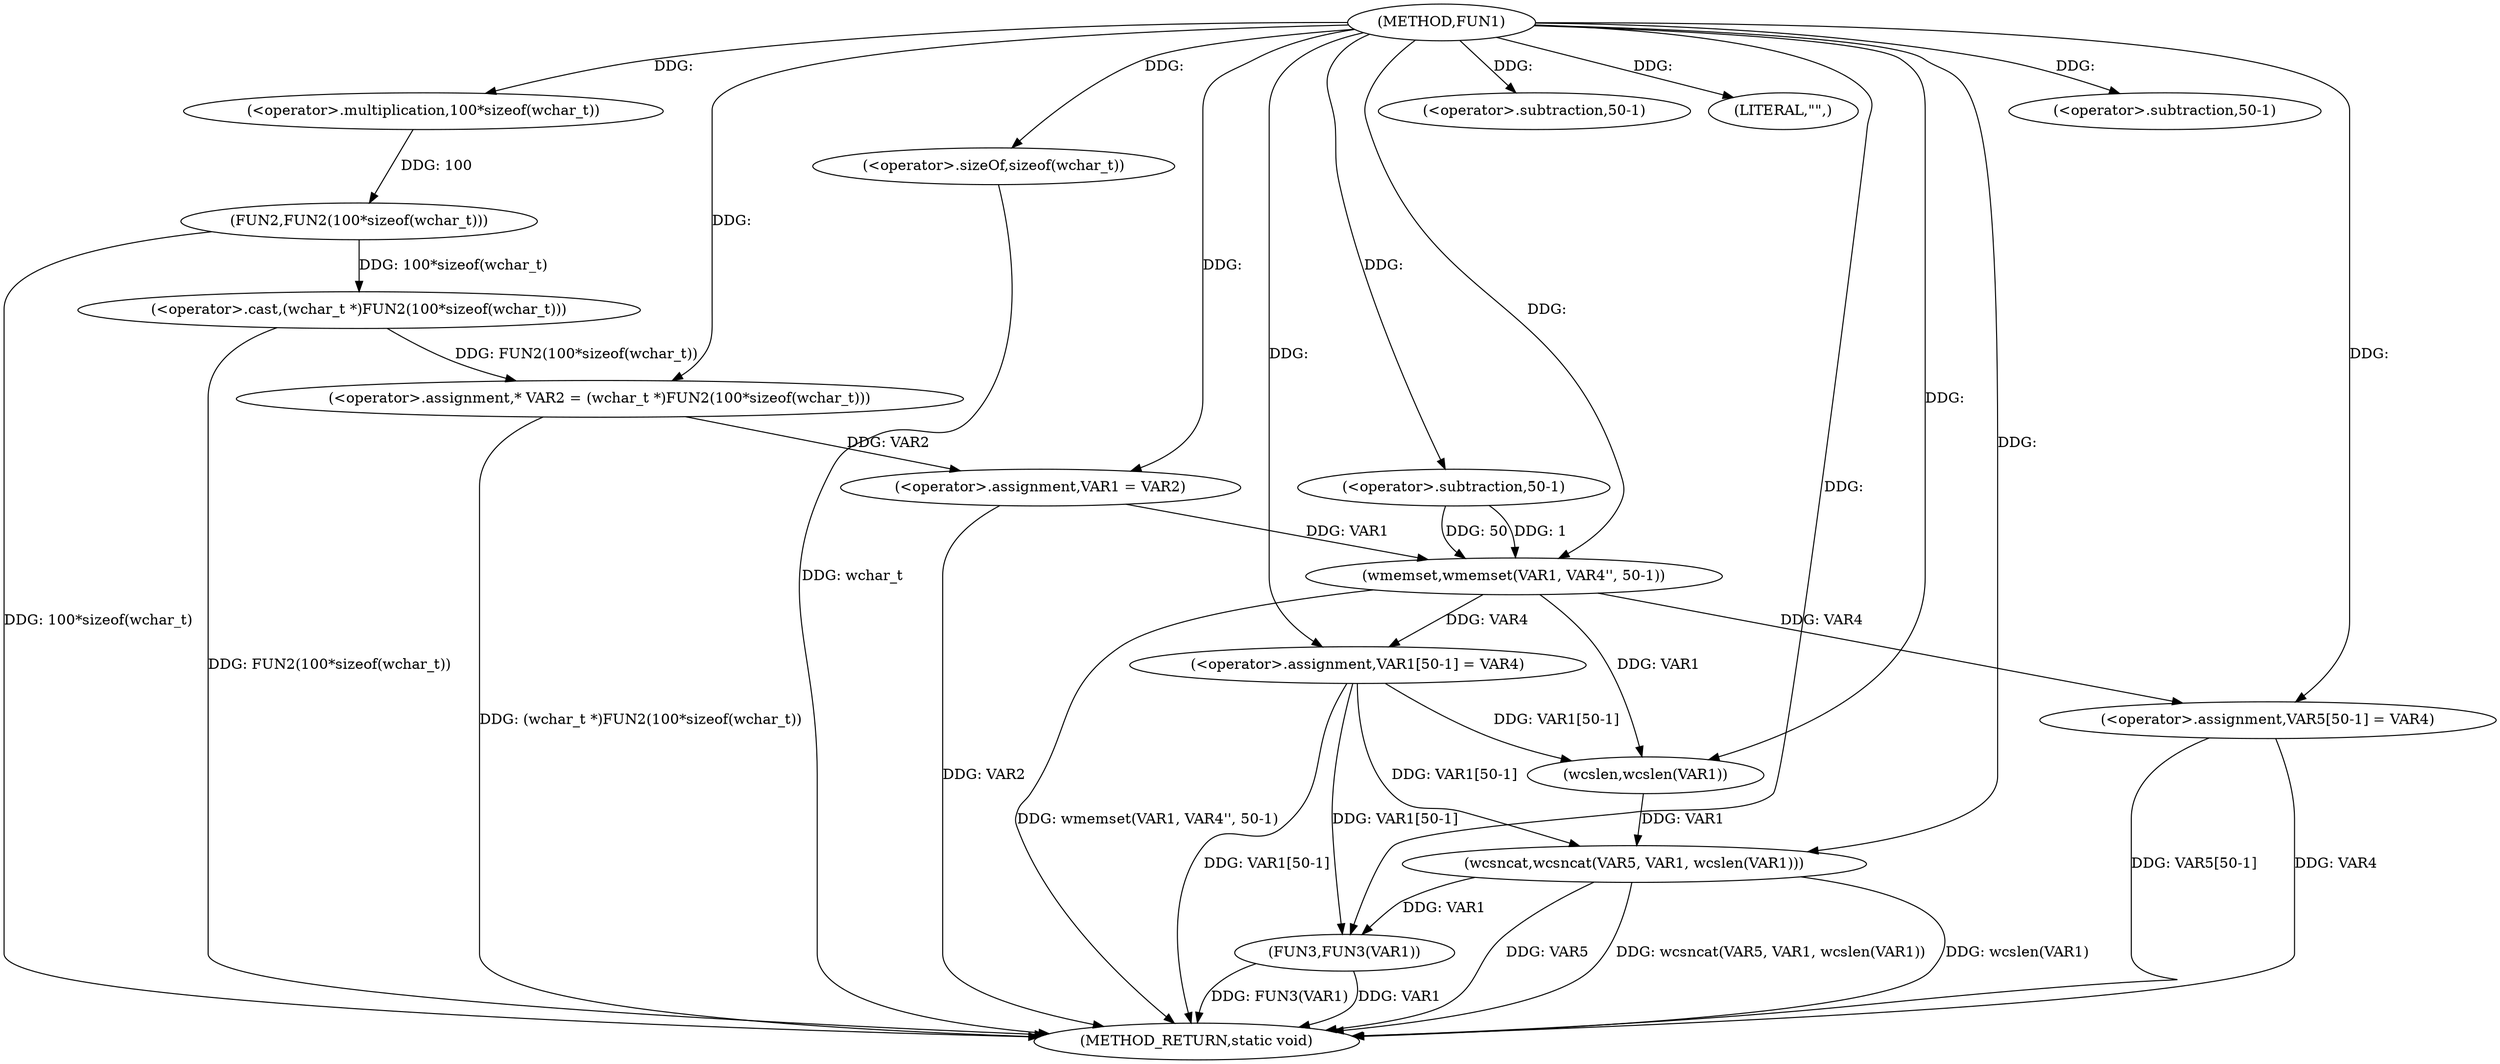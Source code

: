 digraph FUN1 {  
"1000100" [label = "(METHOD,FUN1)" ]
"1000147" [label = "(METHOD_RETURN,static void)" ]
"1000104" [label = "(<operator>.assignment,* VAR2 = (wchar_t *)FUN2(100*sizeof(wchar_t)))" ]
"1000106" [label = "(<operator>.cast,(wchar_t *)FUN2(100*sizeof(wchar_t)))" ]
"1000108" [label = "(FUN2,FUN2(100*sizeof(wchar_t)))" ]
"1000109" [label = "(<operator>.multiplication,100*sizeof(wchar_t))" ]
"1000111" [label = "(<operator>.sizeOf,sizeof(wchar_t))" ]
"1000113" [label = "(<operator>.assignment,VAR1 = VAR2)" ]
"1000118" [label = "(wmemset,wmemset(VAR1, VAR4'', 50-1))" ]
"1000121" [label = "(<operator>.subtraction,50-1)" ]
"1000124" [label = "(<operator>.assignment,VAR1[50-1] = VAR4)" ]
"1000127" [label = "(<operator>.subtraction,50-1)" ]
"1000132" [label = "(LITERAL,\"\",)" ]
"1000133" [label = "(wcsncat,wcsncat(VAR5, VAR1, wcslen(VAR1)))" ]
"1000136" [label = "(wcslen,wcslen(VAR1))" ]
"1000138" [label = "(<operator>.assignment,VAR5[50-1] = VAR4)" ]
"1000141" [label = "(<operator>.subtraction,50-1)" ]
"1000145" [label = "(FUN3,FUN3(VAR1))" ]
  "1000124" -> "1000147"  [ label = "DDG: VAR1[50-1]"] 
  "1000106" -> "1000147"  [ label = "DDG: FUN2(100*sizeof(wchar_t))"] 
  "1000113" -> "1000147"  [ label = "DDG: VAR2"] 
  "1000118" -> "1000147"  [ label = "DDG: wmemset(VAR1, VAR4'', 50-1)"] 
  "1000145" -> "1000147"  [ label = "DDG: VAR1"] 
  "1000138" -> "1000147"  [ label = "DDG: VAR5[50-1]"] 
  "1000138" -> "1000147"  [ label = "DDG: VAR4"] 
  "1000133" -> "1000147"  [ label = "DDG: VAR5"] 
  "1000133" -> "1000147"  [ label = "DDG: wcsncat(VAR5, VAR1, wcslen(VAR1))"] 
  "1000111" -> "1000147"  [ label = "DDG: wchar_t"] 
  "1000133" -> "1000147"  [ label = "DDG: wcslen(VAR1)"] 
  "1000145" -> "1000147"  [ label = "DDG: FUN3(VAR1)"] 
  "1000104" -> "1000147"  [ label = "DDG: (wchar_t *)FUN2(100*sizeof(wchar_t))"] 
  "1000108" -> "1000147"  [ label = "DDG: 100*sizeof(wchar_t)"] 
  "1000106" -> "1000104"  [ label = "DDG: FUN2(100*sizeof(wchar_t))"] 
  "1000100" -> "1000104"  [ label = "DDG: "] 
  "1000108" -> "1000106"  [ label = "DDG: 100*sizeof(wchar_t)"] 
  "1000109" -> "1000108"  [ label = "DDG: 100"] 
  "1000100" -> "1000109"  [ label = "DDG: "] 
  "1000100" -> "1000111"  [ label = "DDG: "] 
  "1000104" -> "1000113"  [ label = "DDG: VAR2"] 
  "1000100" -> "1000113"  [ label = "DDG: "] 
  "1000113" -> "1000118"  [ label = "DDG: VAR1"] 
  "1000100" -> "1000118"  [ label = "DDG: "] 
  "1000121" -> "1000118"  [ label = "DDG: 50"] 
  "1000121" -> "1000118"  [ label = "DDG: 1"] 
  "1000100" -> "1000121"  [ label = "DDG: "] 
  "1000118" -> "1000124"  [ label = "DDG: VAR4"] 
  "1000100" -> "1000124"  [ label = "DDG: "] 
  "1000100" -> "1000127"  [ label = "DDG: "] 
  "1000100" -> "1000132"  [ label = "DDG: "] 
  "1000100" -> "1000133"  [ label = "DDG: "] 
  "1000124" -> "1000133"  [ label = "DDG: VAR1[50-1]"] 
  "1000136" -> "1000133"  [ label = "DDG: VAR1"] 
  "1000124" -> "1000136"  [ label = "DDG: VAR1[50-1]"] 
  "1000118" -> "1000136"  [ label = "DDG: VAR1"] 
  "1000100" -> "1000136"  [ label = "DDG: "] 
  "1000100" -> "1000138"  [ label = "DDG: "] 
  "1000118" -> "1000138"  [ label = "DDG: VAR4"] 
  "1000100" -> "1000141"  [ label = "DDG: "] 
  "1000124" -> "1000145"  [ label = "DDG: VAR1[50-1]"] 
  "1000133" -> "1000145"  [ label = "DDG: VAR1"] 
  "1000100" -> "1000145"  [ label = "DDG: "] 
}
